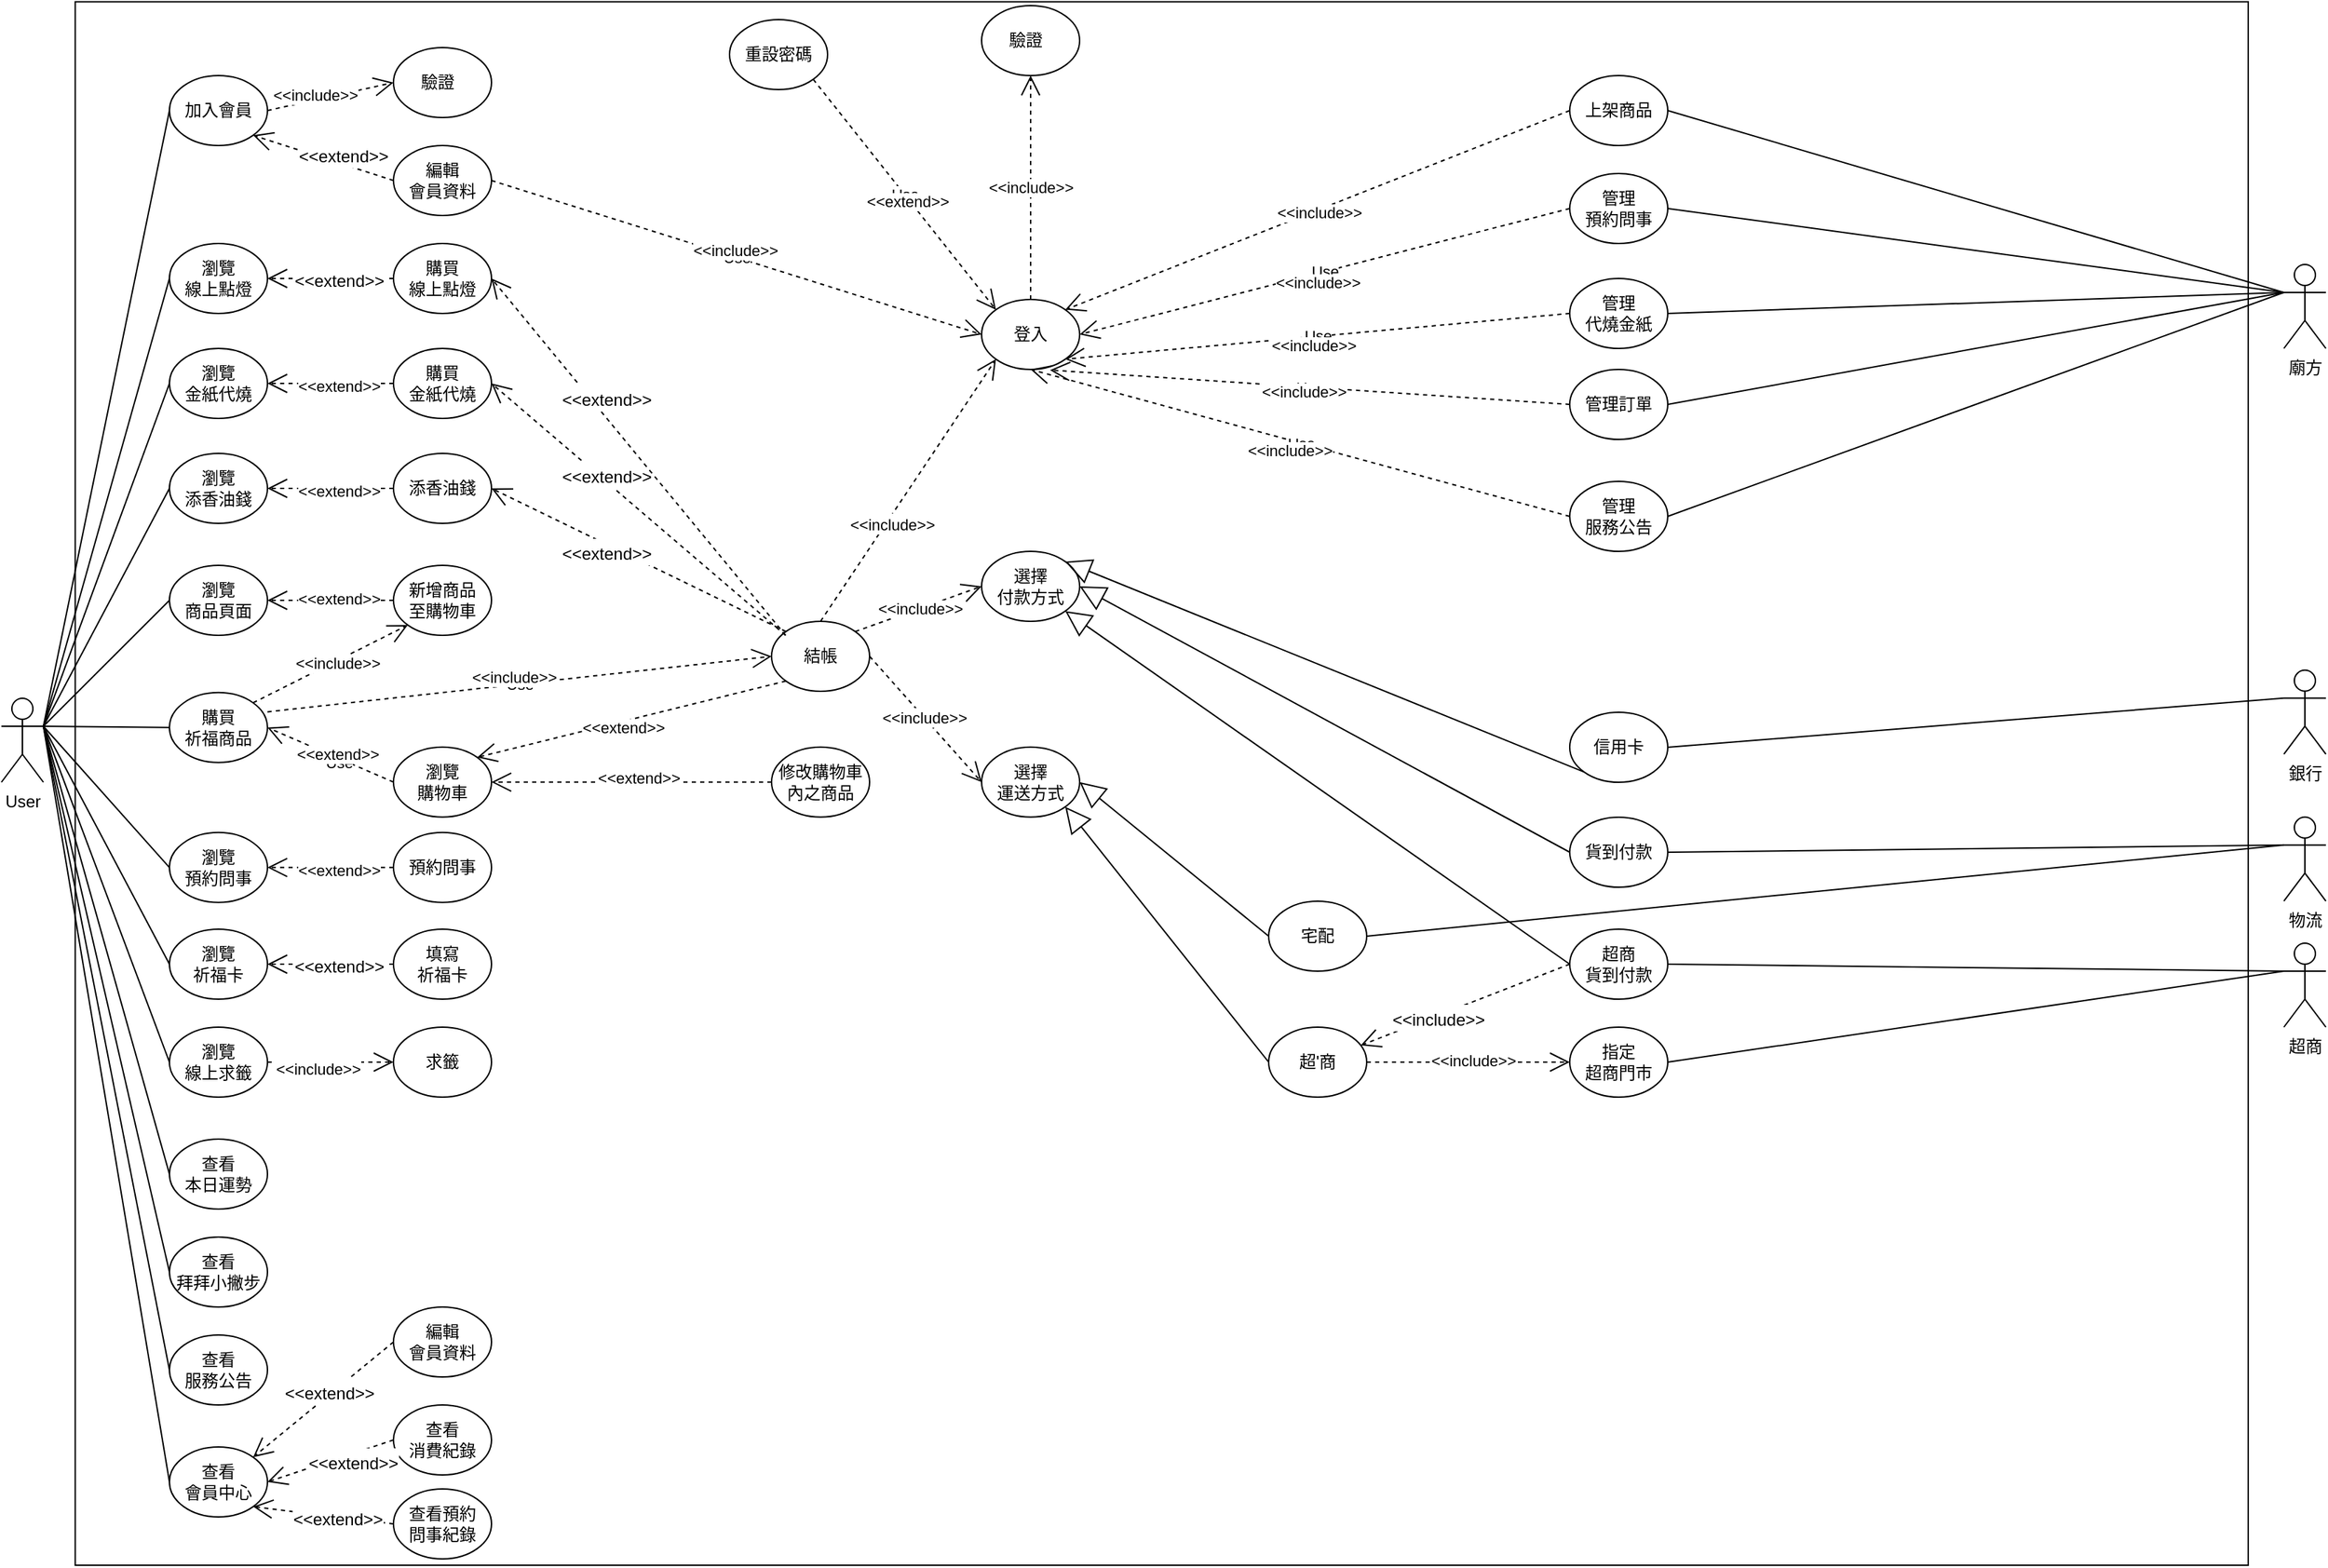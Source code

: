 <mxfile version="21.3.0" type="google">
  <diagram name="第 1 页" id="jpnBqEG-1DklfKEWVjlc">
    <mxGraphModel grid="1" page="1" gridSize="10" guides="1" tooltips="1" connect="1" arrows="1" fold="1" pageScale="1" pageWidth="827" pageHeight="1169" math="0" shadow="0">
      <root>
        <mxCell id="0" />
        <mxCell id="1" parent="0" />
        <mxCell id="uiGg4ZGoT8MDUG_8haZv-1" value="" style="rounded=0;whiteSpace=wrap;html=1;rotation=90;labelBackgroundColor=#f6f6f6;fillColor=none;" vertex="1" parent="1">
          <mxGeometry x="250" y="-200" width="1117.26" height="1551.81" as="geometry" />
        </mxCell>
        <mxCell id="uiGg4ZGoT8MDUG_8haZv-2" value="User" style="shape=umlActor;verticalLabelPosition=bottom;verticalAlign=top;html=1;outlineConnect=0;" vertex="1" parent="1">
          <mxGeometry x="-20" y="515" width="30" height="60" as="geometry" />
        </mxCell>
        <mxCell id="uiGg4ZGoT8MDUG_8haZv-3" value="廟方" style="shape=umlActor;verticalLabelPosition=bottom;verticalAlign=top;html=1;outlineConnect=0;" vertex="1" parent="1">
          <mxGeometry x="1610" y="205.0" width="30" height="60" as="geometry" />
        </mxCell>
        <mxCell id="uiGg4ZGoT8MDUG_8haZv-6" value="登入" style="ellipse;whiteSpace=wrap;html=1;" vertex="1" parent="1">
          <mxGeometry x="680" y="230" width="70" height="50" as="geometry" />
        </mxCell>
        <mxCell id="uiGg4ZGoT8MDUG_8haZv-7" value="重設密碼" style="ellipse;whiteSpace=wrap;html=1;" vertex="1" parent="1">
          <mxGeometry x="500" y="30" width="70" height="50" as="geometry" />
        </mxCell>
        <mxCell id="uiGg4ZGoT8MDUG_8haZv-8" value="驗證&amp;nbsp;&amp;nbsp;" style="ellipse;whiteSpace=wrap;html=1;" vertex="1" parent="1">
          <mxGeometry x="680" y="20" width="70" height="50" as="geometry" />
        </mxCell>
        <mxCell id="uiGg4ZGoT8MDUG_8haZv-17" value="購買&lt;br&gt;線上點燈" style="ellipse;whiteSpace=wrap;html=1;" vertex="1" parent="1">
          <mxGeometry x="260" y="190" width="70" height="50" as="geometry" />
        </mxCell>
        <mxCell id="uiGg4ZGoT8MDUG_8haZv-22" value="Use" style="endArrow=open;endSize=12;dashed=1;html=1;rounded=0;entryX=0;entryY=0;entryDx=0;entryDy=0;exitX=1;exitY=1;exitDx=0;exitDy=0;" edge="1" parent="1" source="uiGg4ZGoT8MDUG_8haZv-7" target="uiGg4ZGoT8MDUG_8haZv-6">
          <mxGeometry width="160" relative="1" as="geometry">
            <mxPoint x="524" y="250" as="sourcePoint" />
            <mxPoint x="684" y="250" as="targetPoint" />
          </mxGeometry>
        </mxCell>
        <mxCell id="uiGg4ZGoT8MDUG_8haZv-23" value="&amp;lt;&amp;lt;extend&amp;gt;&amp;gt;" style="edgeLabel;html=1;align=center;verticalAlign=middle;resizable=0;points=[];" connectable="0" vertex="1" parent="uiGg4ZGoT8MDUG_8haZv-22">
          <mxGeometry x="0.147" relative="1" as="geometry">
            <mxPoint x="-8" y="-7" as="offset" />
          </mxGeometry>
        </mxCell>
        <mxCell id="uiGg4ZGoT8MDUG_8haZv-24" value="Use" style="endArrow=open;endSize=12;dashed=1;html=1;rounded=0;entryX=0.5;entryY=1;entryDx=0;entryDy=0;exitX=0.5;exitY=0;exitDx=0;exitDy=0;" edge="1" parent="1" source="uiGg4ZGoT8MDUG_8haZv-6" target="uiGg4ZGoT8MDUG_8haZv-8">
          <mxGeometry width="160" relative="1" as="geometry">
            <mxPoint x="500" y="180" as="sourcePoint" />
            <mxPoint x="510" y="185" as="targetPoint" />
          </mxGeometry>
        </mxCell>
        <mxCell id="uiGg4ZGoT8MDUG_8haZv-25" value="&amp;lt;&amp;lt;include&amp;gt;&amp;gt;" style="edgeLabel;html=1;align=center;verticalAlign=middle;resizable=0;points=[];" connectable="0" vertex="1" parent="uiGg4ZGoT8MDUG_8haZv-24">
          <mxGeometry x="0.147" relative="1" as="geometry">
            <mxPoint y="12" as="offset" />
          </mxGeometry>
        </mxCell>
        <mxCell id="uiGg4ZGoT8MDUG_8haZv-27" value="瀏覽&lt;br&gt;預約問事" style="ellipse;whiteSpace=wrap;html=1;" vertex="1" parent="1">
          <mxGeometry x="100" y="610.9" width="70" height="50" as="geometry" />
        </mxCell>
        <mxCell id="uiGg4ZGoT8MDUG_8haZv-28" value="填寫&lt;br&gt;祈福卡" style="ellipse;whiteSpace=wrap;html=1;" vertex="1" parent="1">
          <mxGeometry x="260" y="680" width="70" height="50" as="geometry" />
        </mxCell>
        <mxCell id="uiGg4ZGoT8MDUG_8haZv-29" value="瀏覽&lt;br&gt;線上求籤" style="ellipse;whiteSpace=wrap;html=1;" vertex="1" parent="1">
          <mxGeometry x="100" y="750" width="70" height="50" as="geometry" />
        </mxCell>
        <mxCell id="uiGg4ZGoT8MDUG_8haZv-30" value="查看&lt;br&gt;本日運勢" style="ellipse;whiteSpace=wrap;html=1;" vertex="1" parent="1">
          <mxGeometry x="100" y="830" width="70" height="50" as="geometry" />
        </mxCell>
        <mxCell id="uiGg4ZGoT8MDUG_8haZv-31" value="瀏覽&lt;br&gt;添香油錢" style="ellipse;whiteSpace=wrap;html=1;" vertex="1" parent="1">
          <mxGeometry x="100" y="340" width="70" height="50" as="geometry" />
        </mxCell>
        <mxCell id="uiGg4ZGoT8MDUG_8haZv-32" value="查看&lt;br&gt;拜拜小撇步" style="ellipse;whiteSpace=wrap;html=1;" vertex="1" parent="1">
          <mxGeometry x="100" y="900" width="70" height="50" as="geometry" />
        </mxCell>
        <mxCell id="uiGg4ZGoT8MDUG_8haZv-33" value="查看&lt;br&gt;服務公告" style="ellipse;whiteSpace=wrap;html=1;" vertex="1" parent="1">
          <mxGeometry x="100" y="970" width="70" height="50" as="geometry" />
        </mxCell>
        <mxCell id="uiGg4ZGoT8MDUG_8haZv-38" value="查看預約&lt;br&gt;問事紀錄" style="ellipse;whiteSpace=wrap;html=1;" vertex="1" parent="1">
          <mxGeometry x="260" y="1080" width="70" height="50" as="geometry" />
        </mxCell>
        <mxCell id="uiGg4ZGoT8MDUG_8haZv-39" value="瀏覽&lt;br&gt;商品頁面" style="ellipse;whiteSpace=wrap;html=1;" vertex="1" parent="1">
          <mxGeometry x="100" y="420" width="70" height="50" as="geometry" />
        </mxCell>
        <mxCell id="uiGg4ZGoT8MDUG_8haZv-40" value="瀏覽&lt;br&gt;購物車" style="ellipse;whiteSpace=wrap;html=1;" vertex="1" parent="1">
          <mxGeometry x="260" y="549.89" width="70" height="50" as="geometry" />
        </mxCell>
        <mxCell id="uiGg4ZGoT8MDUG_8haZv-41" value="查看&lt;br&gt;消費紀錄" style="ellipse;whiteSpace=wrap;html=1;" vertex="1" parent="1">
          <mxGeometry x="260" y="1020" width="70" height="50" as="geometry" />
        </mxCell>
        <mxCell id="tUCx28j8N7yEIdAXHvjz-2" value="修改購物車內之商品" style="ellipse;whiteSpace=wrap;html=1;" vertex="1" parent="1">
          <mxGeometry x="530" y="549.89" width="70" height="50" as="geometry" />
        </mxCell>
        <mxCell id="tUCx28j8N7yEIdAXHvjz-7" value="Use" style="endArrow=open;endSize=12;dashed=1;html=1;rounded=0;entryX=1;entryY=0.5;entryDx=0;entryDy=0;exitX=0;exitY=0.5;exitDx=0;exitDy=0;" edge="1" parent="1" source="tUCx28j8N7yEIdAXHvjz-2" target="uiGg4ZGoT8MDUG_8haZv-40">
          <mxGeometry width="160" relative="1" as="geometry">
            <mxPoint x="540" y="940" as="sourcePoint" />
            <mxPoint x="430" y="900" as="targetPoint" />
          </mxGeometry>
        </mxCell>
        <mxCell id="tUCx28j8N7yEIdAXHvjz-8" value="&amp;lt;&amp;lt;extend&amp;gt;&amp;gt;" style="edgeLabel;html=1;align=center;verticalAlign=middle;resizable=0;points=[];" connectable="0" vertex="1" parent="tUCx28j8N7yEIdAXHvjz-7">
          <mxGeometry x="0.147" relative="1" as="geometry">
            <mxPoint x="19" y="-3" as="offset" />
          </mxGeometry>
        </mxCell>
        <mxCell id="tUCx28j8N7yEIdAXHvjz-9" value="結帳" style="ellipse;whiteSpace=wrap;html=1;" vertex="1" parent="1">
          <mxGeometry x="530" y="460" width="70" height="50" as="geometry" />
        </mxCell>
        <mxCell id="tUCx28j8N7yEIdAXHvjz-10" value="Use" style="endArrow=open;endSize=12;dashed=1;html=1;rounded=0;entryX=1;entryY=0;entryDx=0;entryDy=0;exitX=0;exitY=1;exitDx=0;exitDy=0;" edge="1" parent="1" source="tUCx28j8N7yEIdAXHvjz-9" target="uiGg4ZGoT8MDUG_8haZv-40">
          <mxGeometry x="0.104" y="2" width="160" relative="1" as="geometry">
            <mxPoint x="580" y="975" as="sourcePoint" />
            <mxPoint x="480" y="1035" as="targetPoint" />
            <mxPoint as="offset" />
          </mxGeometry>
        </mxCell>
        <mxCell id="tUCx28j8N7yEIdAXHvjz-11" value="&amp;lt;&amp;lt;extend&amp;gt;&amp;gt;" style="edgeLabel;html=1;align=center;verticalAlign=middle;resizable=0;points=[];" connectable="0" vertex="1" parent="tUCx28j8N7yEIdAXHvjz-10">
          <mxGeometry x="0.147" relative="1" as="geometry">
            <mxPoint x="10" y="2" as="offset" />
          </mxGeometry>
        </mxCell>
        <mxCell id="tUCx28j8N7yEIdAXHvjz-12" value="加入會員" style="ellipse;whiteSpace=wrap;html=1;" vertex="1" parent="1">
          <mxGeometry x="100" y="70" width="70" height="50" as="geometry" />
        </mxCell>
        <mxCell id="tUCx28j8N7yEIdAXHvjz-13" value="驗證&amp;nbsp;&amp;nbsp;" style="ellipse;whiteSpace=wrap;html=1;" vertex="1" parent="1">
          <mxGeometry x="260" y="50" width="70" height="50" as="geometry" />
        </mxCell>
        <mxCell id="tUCx28j8N7yEIdAXHvjz-14" value="Use" style="endArrow=open;endSize=12;dashed=1;html=1;rounded=0;entryX=0;entryY=0.5;entryDx=0;entryDy=0;exitX=1;exitY=0.5;exitDx=0;exitDy=0;" edge="1" parent="1" source="tUCx28j8N7yEIdAXHvjz-12" target="tUCx28j8N7yEIdAXHvjz-13">
          <mxGeometry width="160" relative="1" as="geometry">
            <mxPoint x="450" y="167" as="sourcePoint" />
            <mxPoint x="560" y="145" as="targetPoint" />
          </mxGeometry>
        </mxCell>
        <mxCell id="tUCx28j8N7yEIdAXHvjz-15" value="&amp;lt;&amp;lt;include&amp;gt;&amp;gt;" style="edgeLabel;html=1;align=center;verticalAlign=middle;resizable=0;points=[];" connectable="0" vertex="1" parent="tUCx28j8N7yEIdAXHvjz-14">
          <mxGeometry x="0.147" relative="1" as="geometry">
            <mxPoint x="-18" as="offset" />
          </mxGeometry>
        </mxCell>
        <mxCell id="tUCx28j8N7yEIdAXHvjz-16" value="編輯&lt;br&gt;會員資料" style="ellipse;whiteSpace=wrap;html=1;" vertex="1" parent="1">
          <mxGeometry x="260" y="120" width="70" height="50" as="geometry" />
        </mxCell>
        <mxCell id="tUCx28j8N7yEIdAXHvjz-19" value="Use" style="endArrow=open;endSize=12;dashed=1;html=1;rounded=0;entryX=0;entryY=0.5;entryDx=0;entryDy=0;exitX=1;exitY=0.5;exitDx=0;exitDy=0;" edge="1" parent="1" source="tUCx28j8N7yEIdAXHvjz-16" target="uiGg4ZGoT8MDUG_8haZv-6">
          <mxGeometry width="160" relative="1" as="geometry">
            <mxPoint x="530" y="177" as="sourcePoint" />
            <mxPoint x="620" y="155" as="targetPoint" />
          </mxGeometry>
        </mxCell>
        <mxCell id="tUCx28j8N7yEIdAXHvjz-20" value="&amp;lt;&amp;lt;include&amp;gt;&amp;gt;" style="edgeLabel;html=1;align=center;verticalAlign=middle;resizable=0;points=[];" connectable="0" vertex="1" parent="tUCx28j8N7yEIdAXHvjz-19">
          <mxGeometry x="0.147" relative="1" as="geometry">
            <mxPoint x="-27" y="-13" as="offset" />
          </mxGeometry>
        </mxCell>
        <mxCell id="VhYrKXx1slFduN9KbtHe-4" value="" style="endArrow=none;html=1;rounded=0;fontSize=12;startSize=8;endSize=8;curved=1;exitX=1;exitY=0.333;exitDx=0;exitDy=0;exitPerimeter=0;entryX=0;entryY=0.5;entryDx=0;entryDy=0;" edge="1" parent="1" source="uiGg4ZGoT8MDUG_8haZv-2" target="uiGg4ZGoT8MDUG_8haZv-39">
          <mxGeometry width="50" height="50" relative="1" as="geometry">
            <mxPoint x="310" y="740" as="sourcePoint" />
            <mxPoint x="360" y="690" as="targetPoint" />
          </mxGeometry>
        </mxCell>
        <mxCell id="VhYrKXx1slFduN9KbtHe-5" value="購買&lt;br&gt;祈福商品" style="ellipse;whiteSpace=wrap;html=1;" vertex="1" parent="1">
          <mxGeometry x="100" y="510.9" width="70" height="50" as="geometry" />
        </mxCell>
        <mxCell id="VhYrKXx1slFduN9KbtHe-6" value="" style="endArrow=none;html=1;rounded=0;fontSize=12;startSize=8;endSize=8;curved=1;exitX=0;exitY=0.5;exitDx=0;exitDy=0;entryX=1;entryY=0.333;entryDx=0;entryDy=0;entryPerimeter=0;" edge="1" parent="1" source="VhYrKXx1slFduN9KbtHe-5" target="uiGg4ZGoT8MDUG_8haZv-2">
          <mxGeometry width="50" height="50" relative="1" as="geometry">
            <mxPoint x="310" y="940" as="sourcePoint" />
            <mxPoint x="30" y="650" as="targetPoint" />
          </mxGeometry>
        </mxCell>
        <mxCell id="VhYrKXx1slFduN9KbtHe-7" value="Use" style="endArrow=open;endSize=12;dashed=1;html=1;rounded=0;entryX=1;entryY=0.5;entryDx=0;entryDy=0;exitX=0;exitY=0.5;exitDx=0;exitDy=0;" edge="1" parent="1" source="uiGg4ZGoT8MDUG_8haZv-40" target="VhYrKXx1slFduN9KbtHe-5">
          <mxGeometry x="-0.131" y="2" width="160" relative="1" as="geometry">
            <mxPoint x="540" y="933" as="sourcePoint" />
            <mxPoint x="320" y="907" as="targetPoint" />
            <mxPoint x="1" y="1" as="offset" />
          </mxGeometry>
        </mxCell>
        <mxCell id="VhYrKXx1slFduN9KbtHe-8" value="&amp;lt;&amp;lt;extend&amp;gt;&amp;gt;" style="edgeLabel;html=1;align=center;verticalAlign=middle;resizable=0;points=[];" connectable="0" vertex="1" parent="VhYrKXx1slFduN9KbtHe-7">
          <mxGeometry x="0.147" relative="1" as="geometry">
            <mxPoint x="12" y="2" as="offset" />
          </mxGeometry>
        </mxCell>
        <mxCell id="VhYrKXx1slFduN9KbtHe-9" value="新增商品&lt;br&gt;至購物車" style="ellipse;whiteSpace=wrap;html=1;" vertex="1" parent="1">
          <mxGeometry x="260" y="420" width="70" height="50" as="geometry" />
        </mxCell>
        <mxCell id="VhYrKXx1slFduN9KbtHe-12" value="Use" style="endArrow=open;endSize=12;dashed=1;html=1;rounded=0;entryX=1;entryY=0.5;entryDx=0;entryDy=0;exitX=0;exitY=0.5;exitDx=0;exitDy=0;" edge="1" parent="1" source="VhYrKXx1slFduN9KbtHe-9" target="uiGg4ZGoT8MDUG_8haZv-39">
          <mxGeometry x="-0.106" y="1" width="160" relative="1" as="geometry">
            <mxPoint x="260" y="925" as="sourcePoint" />
            <mxPoint x="160" y="967" as="targetPoint" />
            <mxPoint as="offset" />
          </mxGeometry>
        </mxCell>
        <mxCell id="VhYrKXx1slFduN9KbtHe-13" value="&amp;lt;&amp;lt;extend&amp;gt;&amp;gt;" style="edgeLabel;html=1;align=center;verticalAlign=middle;resizable=0;points=[];" connectable="0" vertex="1" parent="VhYrKXx1slFduN9KbtHe-12">
          <mxGeometry x="0.147" relative="1" as="geometry">
            <mxPoint x="12" y="-1" as="offset" />
          </mxGeometry>
        </mxCell>
        <mxCell id="VhYrKXx1slFduN9KbtHe-14" value="&amp;lt;&amp;lt;include&amp;gt;&amp;gt;" style="endArrow=open;endSize=12;dashed=1;html=1;rounded=0;entryX=0;entryY=1;entryDx=0;entryDy=0;exitX=1;exitY=0;exitDx=0;exitDy=0;" edge="1" parent="1" source="VhYrKXx1slFduN9KbtHe-5" target="VhYrKXx1slFduN9KbtHe-9">
          <mxGeometry x="0.075" y="-2" width="160" relative="1" as="geometry">
            <mxPoint x="395" y="760" as="sourcePoint" />
            <mxPoint x="475" y="730" as="targetPoint" />
            <mxPoint as="offset" />
          </mxGeometry>
        </mxCell>
        <mxCell id="VhYrKXx1slFduN9KbtHe-16" value="Use" style="endArrow=open;endSize=12;dashed=1;html=1;rounded=0;entryX=0;entryY=0.5;entryDx=0;entryDy=0;exitX=1;exitY=0.276;exitDx=0;exitDy=0;exitPerimeter=0;" edge="1" parent="1" source="VhYrKXx1slFduN9KbtHe-5" target="tUCx28j8N7yEIdAXHvjz-9">
          <mxGeometry width="160" relative="1" as="geometry">
            <mxPoint x="160" y="967" as="sourcePoint" />
            <mxPoint x="260" y="903" as="targetPoint" />
          </mxGeometry>
        </mxCell>
        <mxCell id="VhYrKXx1slFduN9KbtHe-17" value="&amp;lt;&amp;lt;include&amp;gt;&amp;gt;" style="edgeLabel;html=1;align=center;verticalAlign=middle;resizable=0;points=[];" connectable="0" vertex="1" parent="VhYrKXx1slFduN9KbtHe-16">
          <mxGeometry x="0.147" relative="1" as="geometry">
            <mxPoint x="-30" y="-2" as="offset" />
          </mxGeometry>
        </mxCell>
        <mxCell id="VhYrKXx1slFduN9KbtHe-18" value="選擇&lt;br&gt;付款方式" style="ellipse;whiteSpace=wrap;html=1;" vertex="1" parent="1">
          <mxGeometry x="680" y="410" width="70" height="50" as="geometry" />
        </mxCell>
        <mxCell id="VhYrKXx1slFduN9KbtHe-19" value="選擇&lt;br&gt;運送方式" style="ellipse;whiteSpace=wrap;html=1;" vertex="1" parent="1">
          <mxGeometry x="680" y="549.89" width="70" height="50" as="geometry" />
        </mxCell>
        <mxCell id="VhYrKXx1slFduN9KbtHe-20" value="Use" style="endArrow=open;endSize=12;dashed=1;html=1;rounded=0;entryX=0;entryY=0.5;entryDx=0;entryDy=0;exitX=1;exitY=0;exitDx=0;exitDy=0;" edge="1" parent="1" source="tUCx28j8N7yEIdAXHvjz-9" target="VhYrKXx1slFduN9KbtHe-18">
          <mxGeometry width="160" relative="1" as="geometry">
            <mxPoint x="170" y="974" as="sourcePoint" />
            <mxPoint x="389" y="915" as="targetPoint" />
          </mxGeometry>
        </mxCell>
        <mxCell id="VhYrKXx1slFduN9KbtHe-21" value="&amp;lt;&amp;lt;include&amp;gt;&amp;gt;" style="edgeLabel;html=1;align=center;verticalAlign=middle;resizable=0;points=[];" connectable="0" vertex="1" parent="VhYrKXx1slFduN9KbtHe-20">
          <mxGeometry x="0.147" relative="1" as="geometry">
            <mxPoint x="-6" y="2" as="offset" />
          </mxGeometry>
        </mxCell>
        <mxCell id="VhYrKXx1slFduN9KbtHe-22" value="Use" style="endArrow=open;endSize=12;dashed=1;html=1;rounded=0;entryX=0;entryY=0.5;entryDx=0;entryDy=0;exitX=1;exitY=0.5;exitDx=0;exitDy=0;" edge="1" parent="1" source="tUCx28j8N7yEIdAXHvjz-9" target="VhYrKXx1slFduN9KbtHe-19">
          <mxGeometry x="-0.014" y="2" width="160" relative="1" as="geometry">
            <mxPoint x="449" y="897" as="sourcePoint" />
            <mxPoint x="560" y="895" as="targetPoint" />
            <mxPoint as="offset" />
          </mxGeometry>
        </mxCell>
        <mxCell id="VhYrKXx1slFduN9KbtHe-23" value="&amp;lt;&amp;lt;include&amp;gt;&amp;gt;" style="edgeLabel;html=1;align=center;verticalAlign=middle;resizable=0;points=[];" connectable="0" vertex="1" parent="VhYrKXx1slFduN9KbtHe-22">
          <mxGeometry x="0.147" relative="1" as="geometry">
            <mxPoint x="-7" y="-8" as="offset" />
          </mxGeometry>
        </mxCell>
        <mxCell id="VhYrKXx1slFduN9KbtHe-25" value="銀行" style="shape=umlActor;verticalLabelPosition=bottom;verticalAlign=top;html=1;outlineConnect=0;" vertex="1" parent="1">
          <mxGeometry x="1610" y="494.89" width="30" height="60" as="geometry" />
        </mxCell>
        <mxCell id="VhYrKXx1slFduN9KbtHe-26" value="超商" style="shape=umlActor;verticalLabelPosition=bottom;verticalAlign=top;html=1;outlineConnect=0;" vertex="1" parent="1">
          <mxGeometry x="1610" y="690.0" width="30" height="60" as="geometry" />
        </mxCell>
        <mxCell id="VhYrKXx1slFduN9KbtHe-33" value="指定&lt;br&gt;超商門市" style="ellipse;whiteSpace=wrap;html=1;" vertex="1" parent="1">
          <mxGeometry x="1100" y="750" width="70" height="50" as="geometry" />
        </mxCell>
        <mxCell id="VhYrKXx1slFduN9KbtHe-34" value="超商&lt;br&gt;貨到付款" style="ellipse;whiteSpace=wrap;html=1;" vertex="1" parent="1">
          <mxGeometry x="1100" y="680" width="70" height="50" as="geometry" />
        </mxCell>
        <mxCell id="VhYrKXx1slFduN9KbtHe-37" value="" style="endArrow=block;endSize=16;endFill=0;html=1;rounded=0;fontSize=12;curved=1;exitX=0;exitY=0.5;exitDx=0;exitDy=0;entryX=1;entryY=0.5;entryDx=0;entryDy=0;" edge="1" parent="1" source="VhYrKXx1slFduN9KbtHe-35" target="VhYrKXx1slFduN9KbtHe-18">
          <mxGeometry x="0.369" y="35" width="160" relative="1" as="geometry">
            <mxPoint x="650" y="840" as="sourcePoint" />
            <mxPoint x="810" y="840" as="targetPoint" />
            <mxPoint as="offset" />
          </mxGeometry>
        </mxCell>
        <mxCell id="VhYrKXx1slFduN9KbtHe-38" value="" style="endArrow=block;endSize=16;endFill=0;html=1;rounded=0;fontSize=12;curved=1;exitX=0;exitY=1;exitDx=0;exitDy=0;entryX=1;entryY=0;entryDx=0;entryDy=0;" edge="1" parent="1" source="1QKouogo2VmzwVD70RuR-28" target="VhYrKXx1slFduN9KbtHe-18">
          <mxGeometry x="-0.483" y="-93" width="160" relative="1" as="geometry">
            <mxPoint x="740" y="740" as="sourcePoint" />
            <mxPoint x="700" y="835" as="targetPoint" />
            <mxPoint as="offset" />
          </mxGeometry>
        </mxCell>
        <mxCell id="VhYrKXx1slFduN9KbtHe-40" value="" style="endArrow=block;endSize=16;endFill=0;html=1;rounded=0;fontSize=12;curved=1;exitX=0;exitY=0.5;exitDx=0;exitDy=0;entryX=1;entryY=0.5;entryDx=0;entryDy=0;" edge="1" parent="1" source="1QKouogo2VmzwVD70RuR-29" target="VhYrKXx1slFduN9KbtHe-19">
          <mxGeometry x="-0.143" y="-25" width="160" relative="1" as="geometry">
            <mxPoint x="772.0" y="907.445" as="sourcePoint" />
            <mxPoint x="690" y="817" as="targetPoint" />
            <mxPoint x="1" as="offset" />
          </mxGeometry>
        </mxCell>
        <mxCell id="VhYrKXx1slFduN9KbtHe-42" value="" style="endArrow=block;endSize=16;endFill=0;html=1;rounded=0;fontSize=12;curved=1;exitX=0;exitY=0.5;exitDx=0;exitDy=0;entryX=1;entryY=1;entryDx=0;entryDy=0;" edge="1" parent="1" source="1QKouogo2VmzwVD70RuR-30" target="VhYrKXx1slFduN9KbtHe-19">
          <mxGeometry width="160" relative="1" as="geometry">
            <mxPoint x="757.56" y="977.445" as="sourcePoint" />
            <mxPoint x="690" y="937" as="targetPoint" />
          </mxGeometry>
        </mxCell>
        <mxCell id="VhYrKXx1slFduN9KbtHe-43" value="&amp;lt;&amp;lt;include&amp;gt;&amp;gt;" style="endArrow=open;endSize=12;dashed=1;html=1;rounded=0;entryX=0;entryY=0.5;entryDx=0;entryDy=0;exitX=1;exitY=0.5;exitDx=0;exitDy=0;" edge="1" parent="1" source="1QKouogo2VmzwVD70RuR-30" target="VhYrKXx1slFduN9KbtHe-33">
          <mxGeometry x="0.065" y="1" width="160" relative="1" as="geometry">
            <mxPoint x="812.45" y="977.445" as="sourcePoint" />
            <mxPoint x="630" y="955" as="targetPoint" />
            <mxPoint x="-1" as="offset" />
          </mxGeometry>
        </mxCell>
        <mxCell id="VhYrKXx1slFduN9KbtHe-47" value="" style="endArrow=none;html=1;rounded=0;fontSize=12;startSize=8;endSize=8;curved=1;entryX=0;entryY=0.333;entryDx=0;entryDy=0;entryPerimeter=0;exitX=1;exitY=0.5;exitDx=0;exitDy=0;" edge="1" parent="1" source="VhYrKXx1slFduN9KbtHe-33" target="VhYrKXx1slFduN9KbtHe-26">
          <mxGeometry width="50" height="50" relative="1" as="geometry">
            <mxPoint x="1060" y="860" as="sourcePoint" />
            <mxPoint x="1110" y="810" as="targetPoint" />
          </mxGeometry>
        </mxCell>
        <mxCell id="VhYrKXx1slFduN9KbtHe-48" value="" style="endArrow=none;html=1;rounded=0;fontSize=12;startSize=8;endSize=8;curved=1;entryX=0;entryY=0.333;entryDx=0;entryDy=0;entryPerimeter=0;exitX=1;exitY=0.5;exitDx=0;exitDy=0;" edge="1" parent="1" source="VhYrKXx1slFduN9KbtHe-34" target="VhYrKXx1slFduN9KbtHe-26">
          <mxGeometry width="50" height="50" relative="1" as="geometry">
            <mxPoint x="1010" y="995" as="sourcePoint" />
            <mxPoint x="1370" y="855" as="targetPoint" />
          </mxGeometry>
        </mxCell>
        <mxCell id="VhYrKXx1slFduN9KbtHe-49" value="物流" style="shape=umlActor;verticalLabelPosition=bottom;verticalAlign=top;html=1;outlineConnect=0;" vertex="1" parent="1">
          <mxGeometry x="1610" y="599.89" width="30" height="60" as="geometry" />
        </mxCell>
        <mxCell id="VhYrKXx1slFduN9KbtHe-50" value="" style="endArrow=none;html=1;rounded=0;fontSize=12;startSize=8;endSize=8;curved=1;entryX=0;entryY=0.333;entryDx=0;entryDy=0;entryPerimeter=0;exitX=1;exitY=0.5;exitDx=0;exitDy=0;" edge="1" parent="1" source="1QKouogo2VmzwVD70RuR-29" target="VhYrKXx1slFduN9KbtHe-49">
          <mxGeometry width="50" height="50" relative="1" as="geometry">
            <mxPoint x="818.852" y="888.038" as="sourcePoint" />
            <mxPoint x="1370" y="855" as="targetPoint" />
          </mxGeometry>
        </mxCell>
        <mxCell id="VhYrKXx1slFduN9KbtHe-51" value="" style="endArrow=none;html=1;rounded=0;fontSize=12;startSize=8;endSize=8;curved=1;entryX=0;entryY=0.333;entryDx=0;entryDy=0;entryPerimeter=0;exitX=1;exitY=0.5;exitDx=0;exitDy=0;" edge="1" parent="1" source="VhYrKXx1slFduN9KbtHe-35" target="VhYrKXx1slFduN9KbtHe-49">
          <mxGeometry width="50" height="50" relative="1" as="geometry">
            <mxPoint x="829" y="898" as="sourcePoint" />
            <mxPoint x="1370" y="765" as="targetPoint" />
          </mxGeometry>
        </mxCell>
        <mxCell id="VhYrKXx1slFduN9KbtHe-52" value="" style="endArrow=none;html=1;rounded=0;fontSize=12;startSize=8;endSize=8;curved=1;entryX=0;entryY=0.333;entryDx=0;entryDy=0;entryPerimeter=0;exitX=1;exitY=0.5;exitDx=0;exitDy=0;" edge="1" parent="1" source="1QKouogo2VmzwVD70RuR-28" target="VhYrKXx1slFduN9KbtHe-25">
          <mxGeometry width="50" height="50" relative="1" as="geometry">
            <mxPoint x="800" y="740" as="sourcePoint" />
            <mxPoint x="1380" y="775" as="targetPoint" />
          </mxGeometry>
        </mxCell>
        <mxCell id="1QKouogo2VmzwVD70RuR-1" value="Use" style="endArrow=open;endSize=12;dashed=1;html=1;rounded=0;entryX=0;entryY=1;entryDx=0;entryDy=0;exitX=0.5;exitY=0;exitDx=0;exitDy=0;" edge="1" parent="1" source="tUCx28j8N7yEIdAXHvjz-9" target="uiGg4ZGoT8MDUG_8haZv-6">
          <mxGeometry x="-0.212" y="-5" width="160" relative="1" as="geometry">
            <mxPoint x="449" y="897" as="sourcePoint" />
            <mxPoint x="630" y="835" as="targetPoint" />
            <mxPoint as="offset" />
          </mxGeometry>
        </mxCell>
        <mxCell id="1QKouogo2VmzwVD70RuR-2" value="&amp;lt;&amp;lt;include&amp;gt;&amp;gt;" style="edgeLabel;html=1;align=center;verticalAlign=middle;resizable=0;points=[];" connectable="0" vertex="1" parent="1QKouogo2VmzwVD70RuR-1">
          <mxGeometry x="0.147" relative="1" as="geometry">
            <mxPoint x="-21" y="38" as="offset" />
          </mxGeometry>
        </mxCell>
        <mxCell id="1QKouogo2VmzwVD70RuR-3" value="上架商品" style="ellipse;whiteSpace=wrap;html=1;" vertex="1" parent="1">
          <mxGeometry x="1100" y="70" width="70" height="50" as="geometry" />
        </mxCell>
        <mxCell id="1QKouogo2VmzwVD70RuR-5" value="" style="endArrow=none;html=1;rounded=0;fontSize=12;startSize=8;endSize=8;curved=1;exitX=1;exitY=0.5;exitDx=0;exitDy=0;entryX=0;entryY=0.333;entryDx=0;entryDy=0;entryPerimeter=0;" edge="1" parent="1" source="1QKouogo2VmzwVD70RuR-3" target="uiGg4ZGoT8MDUG_8haZv-3">
          <mxGeometry width="50" height="50" relative="1" as="geometry">
            <mxPoint x="829" y="898" as="sourcePoint" />
            <mxPoint x="1370" y="440" as="targetPoint" />
          </mxGeometry>
        </mxCell>
        <mxCell id="1QKouogo2VmzwVD70RuR-6" value="管理&lt;br&gt;預約問事" style="ellipse;whiteSpace=wrap;html=1;" vertex="1" parent="1">
          <mxGeometry x="1100" y="140" width="70" height="50" as="geometry" />
        </mxCell>
        <mxCell id="1QKouogo2VmzwVD70RuR-7" value="管理&lt;br&gt;代燒金紙" style="ellipse;whiteSpace=wrap;html=1;" vertex="1" parent="1">
          <mxGeometry x="1100" y="215" width="70" height="50" as="geometry" />
        </mxCell>
        <mxCell id="1QKouogo2VmzwVD70RuR-8" value="" style="endArrow=none;html=1;rounded=0;fontSize=12;startSize=8;endSize=8;curved=1;exitX=1;exitY=0.5;exitDx=0;exitDy=0;entryX=0;entryY=0.333;entryDx=0;entryDy=0;entryPerimeter=0;" edge="1" parent="1" source="1QKouogo2VmzwVD70RuR-6" target="uiGg4ZGoT8MDUG_8haZv-3">
          <mxGeometry width="50" height="50" relative="1" as="geometry">
            <mxPoint x="1210" y="415" as="sourcePoint" />
            <mxPoint x="1370" y="470" as="targetPoint" />
          </mxGeometry>
        </mxCell>
        <mxCell id="1QKouogo2VmzwVD70RuR-9" value="" style="endArrow=none;html=1;rounded=0;fontSize=12;startSize=8;endSize=8;curved=1;exitX=1;exitY=0.5;exitDx=0;exitDy=0;entryX=0;entryY=0.333;entryDx=0;entryDy=0;entryPerimeter=0;" edge="1" parent="1" source="1QKouogo2VmzwVD70RuR-7" target="uiGg4ZGoT8MDUG_8haZv-3">
          <mxGeometry width="50" height="50" relative="1" as="geometry">
            <mxPoint x="1220" y="425" as="sourcePoint" />
            <mxPoint x="1380" y="480" as="targetPoint" />
          </mxGeometry>
        </mxCell>
        <mxCell id="1QKouogo2VmzwVD70RuR-10" value="" style="endArrow=none;html=1;rounded=0;fontSize=12;startSize=8;endSize=8;curved=1;exitX=1;exitY=0.5;exitDx=0;exitDy=0;entryX=0;entryY=0.333;entryDx=0;entryDy=0;entryPerimeter=0;" edge="1" parent="1" source="1QKouogo2VmzwVD70RuR-12" target="uiGg4ZGoT8MDUG_8haZv-3">
          <mxGeometry width="50" height="50" relative="1" as="geometry">
            <mxPoint x="1230" y="435" as="sourcePoint" />
            <mxPoint x="1390" y="490" as="targetPoint" />
          </mxGeometry>
        </mxCell>
        <mxCell id="1QKouogo2VmzwVD70RuR-12" value="管理訂單" style="ellipse;whiteSpace=wrap;html=1;" vertex="1" parent="1">
          <mxGeometry x="1100" y="280" width="70" height="50" as="geometry" />
        </mxCell>
        <mxCell id="1QKouogo2VmzwVD70RuR-13" value="管理&lt;br&gt;服務公告" style="ellipse;whiteSpace=wrap;html=1;" vertex="1" parent="1">
          <mxGeometry x="1100" y="360" width="70" height="50" as="geometry" />
        </mxCell>
        <mxCell id="1QKouogo2VmzwVD70RuR-14" value="" style="endArrow=none;html=1;rounded=0;fontSize=12;startSize=8;endSize=8;curved=1;exitX=1;exitY=0.5;exitDx=0;exitDy=0;entryX=0;entryY=0.333;entryDx=0;entryDy=0;entryPerimeter=0;" edge="1" parent="1" source="1QKouogo2VmzwVD70RuR-13" target="uiGg4ZGoT8MDUG_8haZv-3">
          <mxGeometry width="50" height="50" relative="1" as="geometry">
            <mxPoint x="1160" y="570" as="sourcePoint" />
            <mxPoint x="1360" y="460" as="targetPoint" />
          </mxGeometry>
        </mxCell>
        <mxCell id="1QKouogo2VmzwVD70RuR-16" value="Use" style="endArrow=open;endSize=12;dashed=1;html=1;rounded=0;entryX=1;entryY=0;entryDx=0;entryDy=0;exitX=0;exitY=0.5;exitDx=0;exitDy=0;" edge="1" parent="1" source="1QKouogo2VmzwVD70RuR-3" target="uiGg4ZGoT8MDUG_8haZv-6">
          <mxGeometry width="160" relative="1" as="geometry">
            <mxPoint x="810" y="407" as="sourcePoint" />
            <mxPoint x="910" y="335" as="targetPoint" />
          </mxGeometry>
        </mxCell>
        <mxCell id="1QKouogo2VmzwVD70RuR-17" value="&amp;lt;&amp;lt;include&amp;gt;&amp;gt;" style="edgeLabel;html=1;align=center;verticalAlign=middle;resizable=0;points=[];" connectable="0" vertex="1" parent="1QKouogo2VmzwVD70RuR-16">
          <mxGeometry x="0.147" relative="1" as="geometry">
            <mxPoint x="27" y="-9" as="offset" />
          </mxGeometry>
        </mxCell>
        <mxCell id="1QKouogo2VmzwVD70RuR-20" value="Use" style="endArrow=open;endSize=12;dashed=1;html=1;rounded=0;entryX=1;entryY=0.5;entryDx=0;entryDy=0;exitX=0;exitY=0.5;exitDx=0;exitDy=0;" edge="1" parent="1" source="1QKouogo2VmzwVD70RuR-6" target="uiGg4ZGoT8MDUG_8haZv-6">
          <mxGeometry width="160" relative="1" as="geometry">
            <mxPoint x="1090" y="355" as="sourcePoint" />
            <mxPoint x="810" y="415" as="targetPoint" />
          </mxGeometry>
        </mxCell>
        <mxCell id="1QKouogo2VmzwVD70RuR-21" value="&amp;lt;&amp;lt;include&amp;gt;&amp;gt;" style="edgeLabel;html=1;align=center;verticalAlign=middle;resizable=0;points=[];" connectable="0" vertex="1" parent="1QKouogo2VmzwVD70RuR-20">
          <mxGeometry x="0.147" relative="1" as="geometry">
            <mxPoint x="21" y="1" as="offset" />
          </mxGeometry>
        </mxCell>
        <mxCell id="1QKouogo2VmzwVD70RuR-22" value="Use" style="endArrow=open;endSize=12;dashed=1;html=1;rounded=0;entryX=1;entryY=1;entryDx=0;entryDy=0;exitX=0;exitY=0.5;exitDx=0;exitDy=0;" edge="1" parent="1" source="1QKouogo2VmzwVD70RuR-7" target="uiGg4ZGoT8MDUG_8haZv-6">
          <mxGeometry width="160" relative="1" as="geometry">
            <mxPoint x="1100" y="365" as="sourcePoint" />
            <mxPoint x="820" y="425" as="targetPoint" />
          </mxGeometry>
        </mxCell>
        <mxCell id="1QKouogo2VmzwVD70RuR-23" value="&amp;lt;&amp;lt;include&amp;gt;&amp;gt;" style="edgeLabel;html=1;align=center;verticalAlign=middle;resizable=0;points=[];" connectable="0" vertex="1" parent="1QKouogo2VmzwVD70RuR-22">
          <mxGeometry x="0.147" relative="1" as="geometry">
            <mxPoint x="23" y="4" as="offset" />
          </mxGeometry>
        </mxCell>
        <mxCell id="1QKouogo2VmzwVD70RuR-24" value="Use" style="endArrow=open;endSize=12;dashed=1;html=1;rounded=0;entryX=0.698;entryY=1.009;entryDx=0;entryDy=0;exitX=0;exitY=0.5;exitDx=0;exitDy=0;entryPerimeter=0;" edge="1" parent="1" source="1QKouogo2VmzwVD70RuR-12" target="uiGg4ZGoT8MDUG_8haZv-6">
          <mxGeometry width="160" relative="1" as="geometry">
            <mxPoint x="1090" y="495" as="sourcePoint" />
            <mxPoint x="800" y="433" as="targetPoint" />
          </mxGeometry>
        </mxCell>
        <mxCell id="1QKouogo2VmzwVD70RuR-25" value="&amp;lt;&amp;lt;include&amp;gt;&amp;gt;" style="edgeLabel;html=1;align=center;verticalAlign=middle;resizable=0;points=[];" connectable="0" vertex="1" parent="1QKouogo2VmzwVD70RuR-24">
          <mxGeometry x="0.147" relative="1" as="geometry">
            <mxPoint x="23" y="5" as="offset" />
          </mxGeometry>
        </mxCell>
        <mxCell id="1QKouogo2VmzwVD70RuR-26" value="Use" style="endArrow=open;endSize=12;dashed=1;html=1;rounded=0;entryX=0.5;entryY=1;entryDx=0;entryDy=0;exitX=0;exitY=0.5;exitDx=0;exitDy=0;" edge="1" parent="1" source="1QKouogo2VmzwVD70RuR-13" target="uiGg4ZGoT8MDUG_8haZv-6">
          <mxGeometry width="160" relative="1" as="geometry">
            <mxPoint x="1100" y="505" as="sourcePoint" />
            <mxPoint x="810" y="443" as="targetPoint" />
          </mxGeometry>
        </mxCell>
        <mxCell id="1QKouogo2VmzwVD70RuR-27" value="&amp;lt;&amp;lt;include&amp;gt;&amp;gt;" style="edgeLabel;html=1;align=center;verticalAlign=middle;resizable=0;points=[];" connectable="0" vertex="1" parent="1QKouogo2VmzwVD70RuR-26">
          <mxGeometry x="0.147" relative="1" as="geometry">
            <mxPoint x="21" y="13" as="offset" />
          </mxGeometry>
        </mxCell>
        <mxCell id="1QKouogo2VmzwVD70RuR-28" value="信用卡" style="ellipse;whiteSpace=wrap;html=1;" vertex="1" parent="1">
          <mxGeometry x="1100" y="525" width="70" height="50" as="geometry" />
        </mxCell>
        <mxCell id="1QKouogo2VmzwVD70RuR-29" value="宅配" style="ellipse;whiteSpace=wrap;html=1;" vertex="1" parent="1">
          <mxGeometry x="885" y="660" width="70" height="50" as="geometry" />
        </mxCell>
        <mxCell id="1QKouogo2VmzwVD70RuR-31" value="" style="endArrow=open;endSize=12;dashed=1;html=1;rounded=0;exitX=0;exitY=0.5;exitDx=0;exitDy=0;" edge="1" parent="1" source="VhYrKXx1slFduN9KbtHe-34" target="1QKouogo2VmzwVD70RuR-30">
          <mxGeometry width="160" relative="1" as="geometry">
            <mxPoint x="920" y="895" as="sourcePoint" />
            <mxPoint x="800" y="970" as="targetPoint" />
          </mxGeometry>
        </mxCell>
        <mxCell id="1QKouogo2VmzwVD70RuR-61" value="&lt;font style=&quot;font-size: 12px;&quot;&gt;&amp;lt;&amp;lt;include&amp;gt;&amp;gt;&lt;/font&gt;" style="edgeLabel;html=1;align=center;verticalAlign=middle;resizable=0;points=[];fontSize=16;" connectable="0" vertex="1" parent="1QKouogo2VmzwVD70RuR-31">
          <mxGeometry x="0.264" y="1" relative="1" as="geometry">
            <mxPoint as="offset" />
          </mxGeometry>
        </mxCell>
        <mxCell id="1QKouogo2VmzwVD70RuR-30" value="超&#39;商" style="ellipse;whiteSpace=wrap;html=1;" vertex="1" parent="1">
          <mxGeometry x="885" y="750" width="70" height="50" as="geometry" />
        </mxCell>
        <mxCell id="1QKouogo2VmzwVD70RuR-34" value="瀏覽&lt;br&gt;祈福卡" style="ellipse;whiteSpace=wrap;html=1;" vertex="1" parent="1">
          <mxGeometry x="100" y="680" width="70" height="50" as="geometry" />
        </mxCell>
        <mxCell id="1QKouogo2VmzwVD70RuR-35" value="" style="endArrow=none;html=1;rounded=0;fontSize=12;startSize=8;endSize=8;curved=1;exitX=1;exitY=0.333;exitDx=0;exitDy=0;exitPerimeter=0;entryX=0;entryY=0.5;entryDx=0;entryDy=0;" edge="1" parent="1" source="uiGg4ZGoT8MDUG_8haZv-2" target="tUCx28j8N7yEIdAXHvjz-12">
          <mxGeometry width="50" height="50" relative="1" as="geometry">
            <mxPoint x="410" y="440" as="sourcePoint" />
            <mxPoint x="460" y="390" as="targetPoint" />
          </mxGeometry>
        </mxCell>
        <mxCell id="1QKouogo2VmzwVD70RuR-36" value="瀏覽&lt;br&gt;線上點燈" style="ellipse;whiteSpace=wrap;html=1;" vertex="1" parent="1">
          <mxGeometry x="100" y="190" width="70" height="50" as="geometry" />
        </mxCell>
        <mxCell id="1QKouogo2VmzwVD70RuR-37" value="" style="endArrow=none;html=1;rounded=0;fontSize=12;startSize=8;endSize=8;curved=1;exitX=1;exitY=0.333;exitDx=0;exitDy=0;exitPerimeter=0;entryX=0;entryY=0.5;entryDx=0;entryDy=0;" edge="1" parent="1" source="uiGg4ZGoT8MDUG_8haZv-2" target="1QKouogo2VmzwVD70RuR-36">
          <mxGeometry width="50" height="50" relative="1" as="geometry">
            <mxPoint x="40" y="545" as="sourcePoint" />
            <mxPoint x="90" y="105" as="targetPoint" />
          </mxGeometry>
        </mxCell>
        <mxCell id="1QKouogo2VmzwVD70RuR-38" value="瀏覽&lt;br&gt;金紙代燒" style="ellipse;whiteSpace=wrap;html=1;" vertex="1" parent="1">
          <mxGeometry x="100" y="265" width="70" height="50" as="geometry" />
        </mxCell>
        <mxCell id="1QKouogo2VmzwVD70RuR-39" value="" style="endArrow=none;html=1;rounded=0;fontSize=12;startSize=8;endSize=8;curved=1;exitX=1;exitY=0.333;exitDx=0;exitDy=0;exitPerimeter=0;entryX=0;entryY=0.5;entryDx=0;entryDy=0;" edge="1" parent="1" source="uiGg4ZGoT8MDUG_8haZv-2" target="1QKouogo2VmzwVD70RuR-38">
          <mxGeometry width="50" height="50" relative="1" as="geometry">
            <mxPoint x="40" y="545" as="sourcePoint" />
            <mxPoint x="120" y="215" as="targetPoint" />
          </mxGeometry>
        </mxCell>
        <mxCell id="1QKouogo2VmzwVD70RuR-45" value="" style="endArrow=open;endSize=12;dashed=1;html=1;rounded=0;entryX=1;entryY=0.5;entryDx=0;entryDy=0;" edge="1" parent="1" source="uiGg4ZGoT8MDUG_8haZv-26" target="1QKouogo2VmzwVD70RuR-38">
          <mxGeometry width="160" relative="1" as="geometry">
            <mxPoint x="320" y="305" as="sourcePoint" />
            <mxPoint x="867" y="991" as="targetPoint" />
          </mxGeometry>
        </mxCell>
        <mxCell id="1QKouogo2VmzwVD70RuR-47" value="&lt;font style=&quot;font-size: 11px;&quot;&gt;&amp;lt;&amp;lt;extend&amp;gt;&amp;gt;&lt;/font&gt;" style="edgeLabel;html=1;align=center;verticalAlign=middle;resizable=0;points=[];fontSize=16;" connectable="0" vertex="1" parent="1QKouogo2VmzwVD70RuR-45">
          <mxGeometry x="0.356" y="-1" relative="1" as="geometry">
            <mxPoint x="22" y="1" as="offset" />
          </mxGeometry>
        </mxCell>
        <mxCell id="1QKouogo2VmzwVD70RuR-48" value="" style="endArrow=open;endSize=12;dashed=1;html=1;rounded=0;entryX=1;entryY=0.5;entryDx=0;entryDy=0;exitX=0;exitY=0.5;exitDx=0;exitDy=0;" edge="1" parent="1" source="uiGg4ZGoT8MDUG_8haZv-17" target="1QKouogo2VmzwVD70RuR-36">
          <mxGeometry width="160" relative="1" as="geometry">
            <mxPoint x="330" y="315" as="sourcePoint" />
            <mxPoint x="190" y="325" as="targetPoint" />
          </mxGeometry>
        </mxCell>
        <mxCell id="1QKouogo2VmzwVD70RuR-72" value="&lt;font style=&quot;font-size: 12px;&quot;&gt;&amp;lt;&amp;lt;extend&amp;gt;&amp;gt;&lt;/font&gt;" style="edgeLabel;html=1;align=center;verticalAlign=middle;resizable=0;points=[];fontSize=16;" connectable="0" vertex="1" parent="1QKouogo2VmzwVD70RuR-48">
          <mxGeometry x="0.474" relative="1" as="geometry">
            <mxPoint x="27" as="offset" />
          </mxGeometry>
        </mxCell>
        <mxCell id="1QKouogo2VmzwVD70RuR-51" value="" style="endArrow=open;endSize=12;dashed=1;html=1;rounded=0;entryX=1;entryY=1;entryDx=0;entryDy=0;exitX=0;exitY=0.5;exitDx=0;exitDy=0;" edge="1" parent="1" source="tUCx28j8N7yEIdAXHvjz-16" target="tUCx28j8N7yEIdAXHvjz-12">
          <mxGeometry width="160" relative="1" as="geometry">
            <mxPoint x="300" y="245" as="sourcePoint" />
            <mxPoint x="180" y="233" as="targetPoint" />
          </mxGeometry>
        </mxCell>
        <mxCell id="1QKouogo2VmzwVD70RuR-52" value="&lt;font style=&quot;font-size: 12px;&quot;&gt;&amp;lt;&amp;lt;extend&amp;gt;&amp;gt;&lt;/font&gt;" style="edgeLabel;html=1;align=center;verticalAlign=middle;resizable=0;points=[];fontSize=16;" connectable="0" vertex="1" parent="1QKouogo2VmzwVD70RuR-51">
          <mxGeometry x="0.356" y="-1" relative="1" as="geometry">
            <mxPoint x="31" y="4" as="offset" />
          </mxGeometry>
        </mxCell>
        <mxCell id="1QKouogo2VmzwVD70RuR-54" value="" style="endArrow=open;endSize=12;dashed=1;html=1;rounded=0;entryX=1;entryY=0.5;entryDx=0;entryDy=0;exitX=0;exitY=0.5;exitDx=0;exitDy=0;" edge="1" parent="1" source="uiGg4ZGoT8MDUG_8haZv-28" target="1QKouogo2VmzwVD70RuR-34">
          <mxGeometry width="160" relative="1" as="geometry">
            <mxPoint x="740" y="675" as="sourcePoint" />
            <mxPoint x="600" y="685" as="targetPoint" />
          </mxGeometry>
        </mxCell>
        <mxCell id="1QKouogo2VmzwVD70RuR-55" value="&lt;font style=&quot;font-size: 12px;&quot;&gt;&amp;lt;&amp;lt;extend&amp;gt;&amp;gt;&lt;/font&gt;" style="edgeLabel;html=1;align=center;verticalAlign=middle;resizable=0;points=[];fontSize=16;" connectable="0" vertex="1" parent="1QKouogo2VmzwVD70RuR-54">
          <mxGeometry x="0.356" y="-1" relative="1" as="geometry">
            <mxPoint x="22" y="1" as="offset" />
          </mxGeometry>
        </mxCell>
        <mxCell id="1QKouogo2VmzwVD70RuR-56" value="" style="endArrow=block;endSize=16;endFill=0;html=1;rounded=0;fontSize=12;curved=1;exitX=0;exitY=0.5;exitDx=0;exitDy=0;entryX=1;entryY=1;entryDx=0;entryDy=0;" edge="1" parent="1" source="VhYrKXx1slFduN9KbtHe-34" target="VhYrKXx1slFduN9KbtHe-18">
          <mxGeometry x="0.369" y="35" width="160" relative="1" as="geometry">
            <mxPoint x="980" y="925" as="sourcePoint" />
            <mxPoint x="750" y="435" as="targetPoint" />
            <mxPoint as="offset" />
          </mxGeometry>
        </mxCell>
        <mxCell id="VhYrKXx1slFduN9KbtHe-35" value="貨到付款" style="ellipse;whiteSpace=wrap;html=1;" vertex="1" parent="1">
          <mxGeometry x="1100" y="600" width="70" height="50" as="geometry" />
        </mxCell>
        <mxCell id="uiGg4ZGoT8MDUG_8haZv-26" value="購買&lt;br&gt;金紙代燒" style="ellipse;whiteSpace=wrap;html=1;" vertex="1" parent="1">
          <mxGeometry x="260" y="265" width="70" height="50" as="geometry" />
        </mxCell>
        <mxCell id="1QKouogo2VmzwVD70RuR-62" value="" style="endArrow=none;html=1;rounded=0;fontSize=12;startSize=8;endSize=8;curved=1;exitX=1;exitY=0.333;exitDx=0;exitDy=0;exitPerimeter=0;entryX=0;entryY=0.5;entryDx=0;entryDy=0;" edge="1" parent="1" source="uiGg4ZGoT8MDUG_8haZv-2" target="uiGg4ZGoT8MDUG_8haZv-31">
          <mxGeometry width="50" height="50" relative="1" as="geometry">
            <mxPoint x="40" y="545" as="sourcePoint" />
            <mxPoint x="110" y="300" as="targetPoint" />
          </mxGeometry>
        </mxCell>
        <mxCell id="1QKouogo2VmzwVD70RuR-64" value="添香油錢" style="ellipse;whiteSpace=wrap;html=1;" vertex="1" parent="1">
          <mxGeometry x="260" y="340" width="70" height="50" as="geometry" />
        </mxCell>
        <mxCell id="1QKouogo2VmzwVD70RuR-65" value="" style="endArrow=open;endSize=12;dashed=1;html=1;rounded=0;entryX=1;entryY=0.5;entryDx=0;entryDy=0;exitX=0;exitY=0.5;exitDx=0;exitDy=0;" edge="1" parent="1" source="1QKouogo2VmzwVD70RuR-64" target="uiGg4ZGoT8MDUG_8haZv-31">
          <mxGeometry width="160" relative="1" as="geometry">
            <mxPoint x="270" y="300" as="sourcePoint" />
            <mxPoint x="180" y="300" as="targetPoint" />
          </mxGeometry>
        </mxCell>
        <mxCell id="1QKouogo2VmzwVD70RuR-66" value="&lt;font style=&quot;font-size: 11px;&quot;&gt;&amp;lt;&amp;lt;extend&amp;gt;&amp;gt;&lt;/font&gt;" style="edgeLabel;html=1;align=center;verticalAlign=middle;resizable=0;points=[];fontSize=16;" connectable="0" vertex="1" parent="1QKouogo2VmzwVD70RuR-65">
          <mxGeometry x="0.356" y="-1" relative="1" as="geometry">
            <mxPoint x="22" y="1" as="offset" />
          </mxGeometry>
        </mxCell>
        <mxCell id="1QKouogo2VmzwVD70RuR-73" value="" style="endArrow=open;endSize=12;dashed=1;html=1;rounded=0;entryX=1;entryY=0.5;entryDx=0;entryDy=0;exitX=0;exitY=0;exitDx=0;exitDy=0;" edge="1" parent="1" source="tUCx28j8N7yEIdAXHvjz-9" target="1QKouogo2VmzwVD70RuR-64">
          <mxGeometry width="160" relative="1" as="geometry">
            <mxPoint x="270" y="225" as="sourcePoint" />
            <mxPoint x="180" y="225" as="targetPoint" />
          </mxGeometry>
        </mxCell>
        <mxCell id="1QKouogo2VmzwVD70RuR-74" value="&lt;font style=&quot;font-size: 12px;&quot;&gt;&amp;lt;&amp;lt;extend&amp;gt;&amp;gt;&lt;/font&gt;" style="edgeLabel;html=1;align=center;verticalAlign=middle;resizable=0;points=[];fontSize=16;" connectable="0" vertex="1" parent="1QKouogo2VmzwVD70RuR-73">
          <mxGeometry x="0.474" relative="1" as="geometry">
            <mxPoint x="27" y="18" as="offset" />
          </mxGeometry>
        </mxCell>
        <mxCell id="1QKouogo2VmzwVD70RuR-75" value="" style="endArrow=open;endSize=12;dashed=1;html=1;rounded=0;entryX=1;entryY=0.5;entryDx=0;entryDy=0;" edge="1" parent="1" target="uiGg4ZGoT8MDUG_8haZv-26">
          <mxGeometry width="160" relative="1" as="geometry">
            <mxPoint x="540" y="470" as="sourcePoint" />
            <mxPoint x="340" y="375" as="targetPoint" />
          </mxGeometry>
        </mxCell>
        <mxCell id="1QKouogo2VmzwVD70RuR-76" value="&lt;font style=&quot;font-size: 12px;&quot;&gt;&amp;lt;&amp;lt;extend&amp;gt;&amp;gt;&lt;/font&gt;" style="edgeLabel;html=1;align=center;verticalAlign=middle;resizable=0;points=[];fontSize=16;" connectable="0" vertex="1" parent="1QKouogo2VmzwVD70RuR-75">
          <mxGeometry x="0.474" relative="1" as="geometry">
            <mxPoint x="27" y="18" as="offset" />
          </mxGeometry>
        </mxCell>
        <mxCell id="1QKouogo2VmzwVD70RuR-77" value="" style="endArrow=open;endSize=12;dashed=1;html=1;rounded=0;entryX=1;entryY=0.5;entryDx=0;entryDy=0;" edge="1" parent="1" target="uiGg4ZGoT8MDUG_8haZv-17">
          <mxGeometry width="160" relative="1" as="geometry">
            <mxPoint x="540" y="470" as="sourcePoint" />
            <mxPoint x="340" y="300" as="targetPoint" />
          </mxGeometry>
        </mxCell>
        <mxCell id="1QKouogo2VmzwVD70RuR-78" value="&lt;font style=&quot;font-size: 12px;&quot;&gt;&amp;lt;&amp;lt;extend&amp;gt;&amp;gt;&lt;/font&gt;" style="edgeLabel;html=1;align=center;verticalAlign=middle;resizable=0;points=[];fontSize=16;" connectable="0" vertex="1" parent="1QKouogo2VmzwVD70RuR-77">
          <mxGeometry x="0.474" relative="1" as="geometry">
            <mxPoint x="27" y="18" as="offset" />
          </mxGeometry>
        </mxCell>
        <mxCell id="1QKouogo2VmzwVD70RuR-79" value="" style="endArrow=none;html=1;rounded=0;fontSize=12;startSize=8;endSize=8;curved=1;exitX=1;exitY=0.333;exitDx=0;exitDy=0;exitPerimeter=0;entryX=0;entryY=0.5;entryDx=0;entryDy=0;" edge="1" parent="1" source="uiGg4ZGoT8MDUG_8haZv-2" target="1QKouogo2VmzwVD70RuR-34">
          <mxGeometry width="50" height="50" relative="1" as="geometry">
            <mxPoint x="20" y="545" as="sourcePoint" />
            <mxPoint x="110" y="455" as="targetPoint" />
          </mxGeometry>
        </mxCell>
        <mxCell id="1QKouogo2VmzwVD70RuR-81" value="" style="endArrow=none;html=1;rounded=0;fontSize=12;startSize=8;endSize=8;curved=1;exitX=1;exitY=0.333;exitDx=0;exitDy=0;exitPerimeter=0;entryX=0;entryY=0.5;entryDx=0;entryDy=0;" edge="1" parent="1" source="uiGg4ZGoT8MDUG_8haZv-2" target="uiGg4ZGoT8MDUG_8haZv-27">
          <mxGeometry width="50" height="50" relative="1" as="geometry">
            <mxPoint x="20" y="545" as="sourcePoint" />
            <mxPoint x="110" y="745" as="targetPoint" />
          </mxGeometry>
        </mxCell>
        <mxCell id="1QKouogo2VmzwVD70RuR-82" value="求籤" style="ellipse;whiteSpace=wrap;html=1;" vertex="1" parent="1">
          <mxGeometry x="260" y="750" width="70" height="50" as="geometry" />
        </mxCell>
        <mxCell id="1QKouogo2VmzwVD70RuR-83" value="&amp;lt;&amp;lt;include&amp;gt;&amp;gt;" style="endArrow=open;endSize=12;dashed=1;html=1;rounded=0;exitX=1;exitY=0.5;exitDx=0;exitDy=0;entryX=0;entryY=0.5;entryDx=0;entryDy=0;" edge="1" parent="1" source="uiGg4ZGoT8MDUG_8haZv-29" target="1QKouogo2VmzwVD70RuR-82">
          <mxGeometry x="-0.212" y="-5" width="160" relative="1" as="geometry">
            <mxPoint x="575" y="470" as="sourcePoint" />
            <mxPoint x="700" y="283" as="targetPoint" />
            <mxPoint as="offset" />
          </mxGeometry>
        </mxCell>
        <mxCell id="1QKouogo2VmzwVD70RuR-85" value="" style="endArrow=none;html=1;rounded=0;fontSize=12;startSize=8;endSize=8;curved=1;exitX=1;exitY=0.333;exitDx=0;exitDy=0;exitPerimeter=0;entryX=0;entryY=0.5;entryDx=0;entryDy=0;" edge="1" parent="1" source="uiGg4ZGoT8MDUG_8haZv-2" target="uiGg4ZGoT8MDUG_8haZv-29">
          <mxGeometry width="50" height="50" relative="1" as="geometry">
            <mxPoint x="20" y="545" as="sourcePoint" />
            <mxPoint x="110" y="745" as="targetPoint" />
          </mxGeometry>
        </mxCell>
        <mxCell id="1QKouogo2VmzwVD70RuR-86" value="預約問事" style="ellipse;whiteSpace=wrap;html=1;" vertex="1" parent="1">
          <mxGeometry x="260" y="610.9" width="70" height="50" as="geometry" />
        </mxCell>
        <mxCell id="1QKouogo2VmzwVD70RuR-89" value="" style="endArrow=open;endSize=12;dashed=1;html=1;rounded=0;entryX=1;entryY=0.5;entryDx=0;entryDy=0;exitX=0;exitY=0.5;exitDx=0;exitDy=0;" edge="1" parent="1" source="1QKouogo2VmzwVD70RuR-86" target="uiGg4ZGoT8MDUG_8haZv-27">
          <mxGeometry width="160" relative="1" as="geometry">
            <mxPoint x="270" y="300" as="sourcePoint" />
            <mxPoint x="180" y="300" as="targetPoint" />
          </mxGeometry>
        </mxCell>
        <mxCell id="1QKouogo2VmzwVD70RuR-90" value="&lt;font style=&quot;font-size: 11px;&quot;&gt;&amp;lt;&amp;lt;extend&amp;gt;&amp;gt;&lt;/font&gt;" style="edgeLabel;html=1;align=center;verticalAlign=middle;resizable=0;points=[];fontSize=16;" connectable="0" vertex="1" parent="1QKouogo2VmzwVD70RuR-89">
          <mxGeometry x="0.356" y="-1" relative="1" as="geometry">
            <mxPoint x="22" y="1" as="offset" />
          </mxGeometry>
        </mxCell>
        <mxCell id="1QKouogo2VmzwVD70RuR-91" value="" style="endArrow=none;html=1;rounded=0;fontSize=12;startSize=8;endSize=8;curved=1;exitX=1;exitY=0.333;exitDx=0;exitDy=0;exitPerimeter=0;entryX=0;entryY=0.5;entryDx=0;entryDy=0;" edge="1" parent="1" source="uiGg4ZGoT8MDUG_8haZv-2" target="uiGg4ZGoT8MDUG_8haZv-30">
          <mxGeometry width="50" height="50" relative="1" as="geometry">
            <mxPoint x="20" y="545" as="sourcePoint" />
            <mxPoint x="110" y="785" as="targetPoint" />
          </mxGeometry>
        </mxCell>
        <mxCell id="1QKouogo2VmzwVD70RuR-92" value="" style="endArrow=none;html=1;rounded=0;fontSize=12;startSize=8;endSize=8;curved=1;exitX=1;exitY=0.333;exitDx=0;exitDy=0;exitPerimeter=0;entryX=0;entryY=0.5;entryDx=0;entryDy=0;" edge="1" parent="1" source="uiGg4ZGoT8MDUG_8haZv-2" target="uiGg4ZGoT8MDUG_8haZv-32">
          <mxGeometry width="50" height="50" relative="1" as="geometry">
            <mxPoint x="20" y="545" as="sourcePoint" />
            <mxPoint x="110" y="865" as="targetPoint" />
          </mxGeometry>
        </mxCell>
        <mxCell id="1QKouogo2VmzwVD70RuR-93" value="" style="endArrow=none;html=1;rounded=0;fontSize=12;startSize=8;endSize=8;curved=1;exitX=1;exitY=0.333;exitDx=0;exitDy=0;exitPerimeter=0;entryX=0;entryY=0.5;entryDx=0;entryDy=0;" edge="1" parent="1" source="uiGg4ZGoT8MDUG_8haZv-2" target="uiGg4ZGoT8MDUG_8haZv-33">
          <mxGeometry width="50" height="50" relative="1" as="geometry">
            <mxPoint x="30" y="555" as="sourcePoint" />
            <mxPoint x="120" y="875" as="targetPoint" />
          </mxGeometry>
        </mxCell>
        <mxCell id="1QKouogo2VmzwVD70RuR-94" value="查看&lt;br&gt;會員中心" style="ellipse;whiteSpace=wrap;html=1;" vertex="1" parent="1">
          <mxGeometry x="100" y="1050" width="70" height="50" as="geometry" />
        </mxCell>
        <mxCell id="1QKouogo2VmzwVD70RuR-96" value="" style="endArrow=none;html=1;rounded=0;fontSize=12;startSize=8;endSize=8;curved=1;exitX=1;exitY=0.333;exitDx=0;exitDy=0;exitPerimeter=0;entryX=0;entryY=0.5;entryDx=0;entryDy=0;" edge="1" parent="1" source="uiGg4ZGoT8MDUG_8haZv-2" target="1QKouogo2VmzwVD70RuR-94">
          <mxGeometry width="50" height="50" relative="1" as="geometry">
            <mxPoint x="20" y="545" as="sourcePoint" />
            <mxPoint x="110" y="1005" as="targetPoint" />
          </mxGeometry>
        </mxCell>
        <mxCell id="1QKouogo2VmzwVD70RuR-97" value="編輯&lt;br&gt;會員資料" style="ellipse;whiteSpace=wrap;html=1;" vertex="1" parent="1">
          <mxGeometry x="260" y="950" width="70" height="50" as="geometry" />
        </mxCell>
        <mxCell id="1QKouogo2VmzwVD70RuR-98" value="" style="endArrow=open;endSize=12;dashed=1;html=1;rounded=0;entryX=1;entryY=0;entryDx=0;entryDy=0;exitX=0;exitY=0.5;exitDx=0;exitDy=0;" edge="1" parent="1" source="1QKouogo2VmzwVD70RuR-97" target="1QKouogo2VmzwVD70RuR-94">
          <mxGeometry width="160" relative="1" as="geometry">
            <mxPoint x="270" y="715" as="sourcePoint" />
            <mxPoint x="180" y="715" as="targetPoint" />
          </mxGeometry>
        </mxCell>
        <mxCell id="1QKouogo2VmzwVD70RuR-99" value="&lt;font style=&quot;font-size: 12px;&quot;&gt;&amp;lt;&amp;lt;extend&amp;gt;&amp;gt;&lt;/font&gt;" style="edgeLabel;html=1;align=center;verticalAlign=middle;resizable=0;points=[];fontSize=16;" connectable="0" vertex="1" parent="1QKouogo2VmzwVD70RuR-98">
          <mxGeometry x="0.356" y="-1" relative="1" as="geometry">
            <mxPoint x="22" y="-20" as="offset" />
          </mxGeometry>
        </mxCell>
        <mxCell id="1QKouogo2VmzwVD70RuR-100" value="" style="endArrow=open;endSize=12;dashed=1;html=1;rounded=0;entryX=1;entryY=0.5;entryDx=0;entryDy=0;exitX=0;exitY=0.5;exitDx=0;exitDy=0;" edge="1" parent="1" source="uiGg4ZGoT8MDUG_8haZv-41" target="1QKouogo2VmzwVD70RuR-94">
          <mxGeometry width="160" relative="1" as="geometry">
            <mxPoint x="270" y="985" as="sourcePoint" />
            <mxPoint x="170" y="1067" as="targetPoint" />
          </mxGeometry>
        </mxCell>
        <mxCell id="1QKouogo2VmzwVD70RuR-101" value="&lt;font style=&quot;font-size: 12px;&quot;&gt;&amp;lt;&amp;lt;extend&amp;gt;&amp;gt;&lt;/font&gt;" style="edgeLabel;html=1;align=center;verticalAlign=middle;resizable=0;points=[];fontSize=16;" connectable="0" vertex="1" parent="1QKouogo2VmzwVD70RuR-100">
          <mxGeometry x="0.356" y="-1" relative="1" as="geometry">
            <mxPoint x="32" y="-5" as="offset" />
          </mxGeometry>
        </mxCell>
        <mxCell id="1QKouogo2VmzwVD70RuR-102" value="" style="endArrow=open;endSize=12;dashed=1;html=1;rounded=0;entryX=1;entryY=1;entryDx=0;entryDy=0;exitX=0;exitY=0.5;exitDx=0;exitDy=0;" edge="1" parent="1" source="uiGg4ZGoT8MDUG_8haZv-38" target="1QKouogo2VmzwVD70RuR-94">
          <mxGeometry width="160" relative="1" as="geometry">
            <mxPoint x="270" y="1055" as="sourcePoint" />
            <mxPoint x="180" y="1085" as="targetPoint" />
          </mxGeometry>
        </mxCell>
        <mxCell id="1QKouogo2VmzwVD70RuR-103" value="&lt;font style=&quot;font-size: 12px;&quot;&gt;&amp;lt;&amp;lt;extend&amp;gt;&amp;gt;&lt;/font&gt;" style="edgeLabel;html=1;align=center;verticalAlign=middle;resizable=0;points=[];fontSize=16;" connectable="0" vertex="1" parent="1QKouogo2VmzwVD70RuR-102">
          <mxGeometry x="0.356" y="-1" relative="1" as="geometry">
            <mxPoint x="28" y="4" as="offset" />
          </mxGeometry>
        </mxCell>
      </root>
    </mxGraphModel>
  </diagram>
</mxfile>
